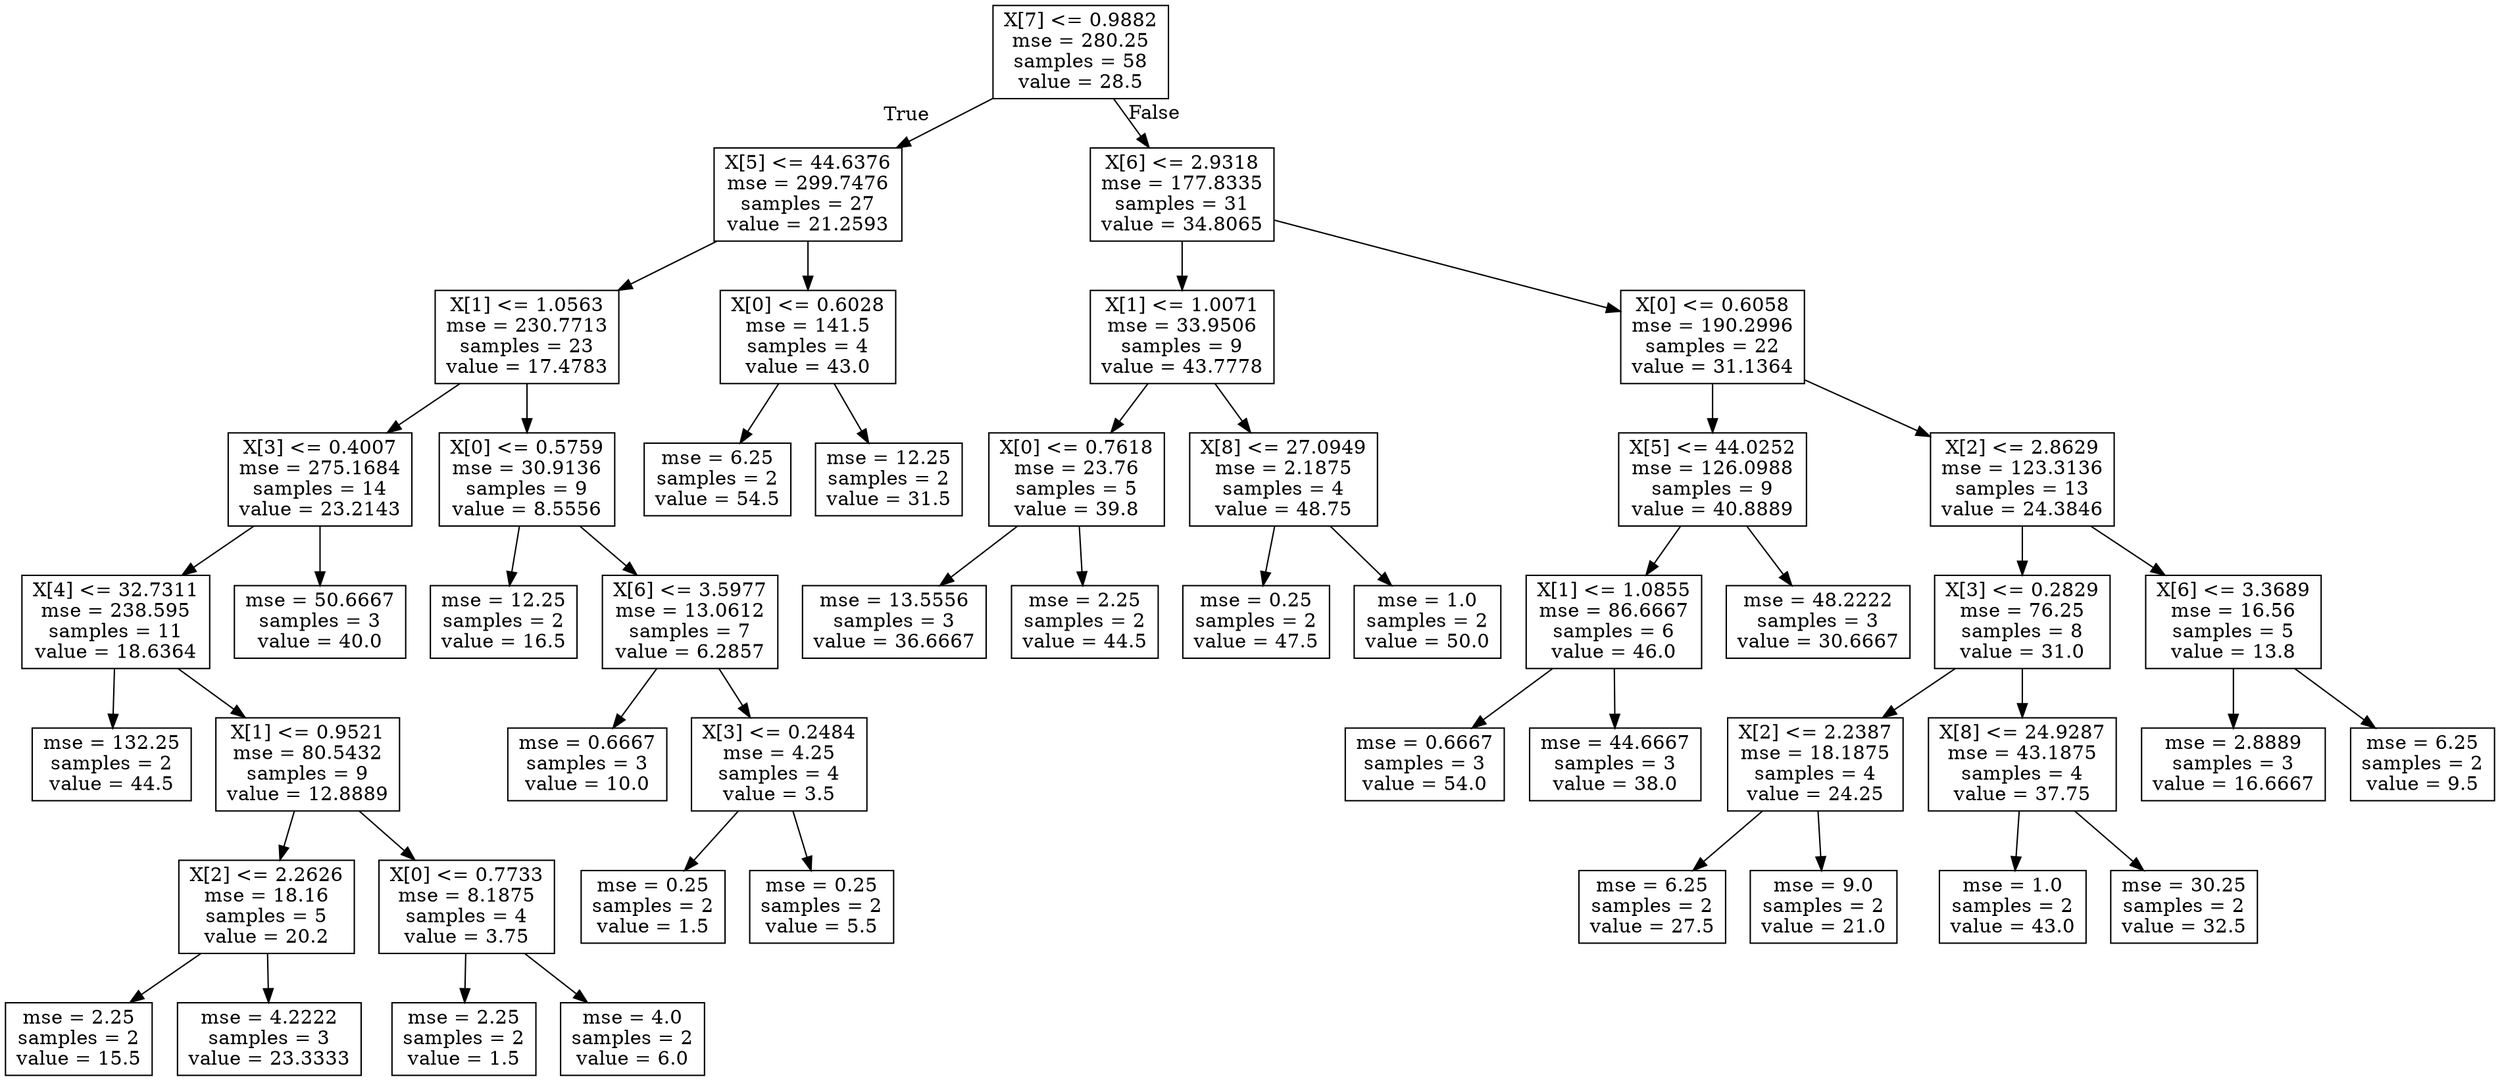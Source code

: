 digraph Tree {
node [shape=box] ;
0 [label="X[7] <= 0.9882\nmse = 280.25\nsamples = 58\nvalue = 28.5"] ;
1 [label="X[5] <= 44.6376\nmse = 299.7476\nsamples = 27\nvalue = 21.2593"] ;
0 -> 1 [labeldistance=2.5, labelangle=45, headlabel="True"] ;
2 [label="X[1] <= 1.0563\nmse = 230.7713\nsamples = 23\nvalue = 17.4783"] ;
1 -> 2 ;
3 [label="X[3] <= 0.4007\nmse = 275.1684\nsamples = 14\nvalue = 23.2143"] ;
2 -> 3 ;
4 [label="X[4] <= 32.7311\nmse = 238.595\nsamples = 11\nvalue = 18.6364"] ;
3 -> 4 ;
5 [label="mse = 132.25\nsamples = 2\nvalue = 44.5"] ;
4 -> 5 ;
6 [label="X[1] <= 0.9521\nmse = 80.5432\nsamples = 9\nvalue = 12.8889"] ;
4 -> 6 ;
7 [label="X[2] <= 2.2626\nmse = 18.16\nsamples = 5\nvalue = 20.2"] ;
6 -> 7 ;
8 [label="mse = 2.25\nsamples = 2\nvalue = 15.5"] ;
7 -> 8 ;
9 [label="mse = 4.2222\nsamples = 3\nvalue = 23.3333"] ;
7 -> 9 ;
10 [label="X[0] <= 0.7733\nmse = 8.1875\nsamples = 4\nvalue = 3.75"] ;
6 -> 10 ;
11 [label="mse = 2.25\nsamples = 2\nvalue = 1.5"] ;
10 -> 11 ;
12 [label="mse = 4.0\nsamples = 2\nvalue = 6.0"] ;
10 -> 12 ;
13 [label="mse = 50.6667\nsamples = 3\nvalue = 40.0"] ;
3 -> 13 ;
14 [label="X[0] <= 0.5759\nmse = 30.9136\nsamples = 9\nvalue = 8.5556"] ;
2 -> 14 ;
15 [label="mse = 12.25\nsamples = 2\nvalue = 16.5"] ;
14 -> 15 ;
16 [label="X[6] <= 3.5977\nmse = 13.0612\nsamples = 7\nvalue = 6.2857"] ;
14 -> 16 ;
17 [label="mse = 0.6667\nsamples = 3\nvalue = 10.0"] ;
16 -> 17 ;
18 [label="X[3] <= 0.2484\nmse = 4.25\nsamples = 4\nvalue = 3.5"] ;
16 -> 18 ;
19 [label="mse = 0.25\nsamples = 2\nvalue = 1.5"] ;
18 -> 19 ;
20 [label="mse = 0.25\nsamples = 2\nvalue = 5.5"] ;
18 -> 20 ;
21 [label="X[0] <= 0.6028\nmse = 141.5\nsamples = 4\nvalue = 43.0"] ;
1 -> 21 ;
22 [label="mse = 6.25\nsamples = 2\nvalue = 54.5"] ;
21 -> 22 ;
23 [label="mse = 12.25\nsamples = 2\nvalue = 31.5"] ;
21 -> 23 ;
24 [label="X[6] <= 2.9318\nmse = 177.8335\nsamples = 31\nvalue = 34.8065"] ;
0 -> 24 [labeldistance=2.5, labelangle=-45, headlabel="False"] ;
25 [label="X[1] <= 1.0071\nmse = 33.9506\nsamples = 9\nvalue = 43.7778"] ;
24 -> 25 ;
26 [label="X[0] <= 0.7618\nmse = 23.76\nsamples = 5\nvalue = 39.8"] ;
25 -> 26 ;
27 [label="mse = 13.5556\nsamples = 3\nvalue = 36.6667"] ;
26 -> 27 ;
28 [label="mse = 2.25\nsamples = 2\nvalue = 44.5"] ;
26 -> 28 ;
29 [label="X[8] <= 27.0949\nmse = 2.1875\nsamples = 4\nvalue = 48.75"] ;
25 -> 29 ;
30 [label="mse = 0.25\nsamples = 2\nvalue = 47.5"] ;
29 -> 30 ;
31 [label="mse = 1.0\nsamples = 2\nvalue = 50.0"] ;
29 -> 31 ;
32 [label="X[0] <= 0.6058\nmse = 190.2996\nsamples = 22\nvalue = 31.1364"] ;
24 -> 32 ;
33 [label="X[5] <= 44.0252\nmse = 126.0988\nsamples = 9\nvalue = 40.8889"] ;
32 -> 33 ;
34 [label="X[1] <= 1.0855\nmse = 86.6667\nsamples = 6\nvalue = 46.0"] ;
33 -> 34 ;
35 [label="mse = 0.6667\nsamples = 3\nvalue = 54.0"] ;
34 -> 35 ;
36 [label="mse = 44.6667\nsamples = 3\nvalue = 38.0"] ;
34 -> 36 ;
37 [label="mse = 48.2222\nsamples = 3\nvalue = 30.6667"] ;
33 -> 37 ;
38 [label="X[2] <= 2.8629\nmse = 123.3136\nsamples = 13\nvalue = 24.3846"] ;
32 -> 38 ;
39 [label="X[3] <= 0.2829\nmse = 76.25\nsamples = 8\nvalue = 31.0"] ;
38 -> 39 ;
40 [label="X[2] <= 2.2387\nmse = 18.1875\nsamples = 4\nvalue = 24.25"] ;
39 -> 40 ;
41 [label="mse = 6.25\nsamples = 2\nvalue = 27.5"] ;
40 -> 41 ;
42 [label="mse = 9.0\nsamples = 2\nvalue = 21.0"] ;
40 -> 42 ;
43 [label="X[8] <= 24.9287\nmse = 43.1875\nsamples = 4\nvalue = 37.75"] ;
39 -> 43 ;
44 [label="mse = 1.0\nsamples = 2\nvalue = 43.0"] ;
43 -> 44 ;
45 [label="mse = 30.25\nsamples = 2\nvalue = 32.5"] ;
43 -> 45 ;
46 [label="X[6] <= 3.3689\nmse = 16.56\nsamples = 5\nvalue = 13.8"] ;
38 -> 46 ;
47 [label="mse = 2.8889\nsamples = 3\nvalue = 16.6667"] ;
46 -> 47 ;
48 [label="mse = 6.25\nsamples = 2\nvalue = 9.5"] ;
46 -> 48 ;
}